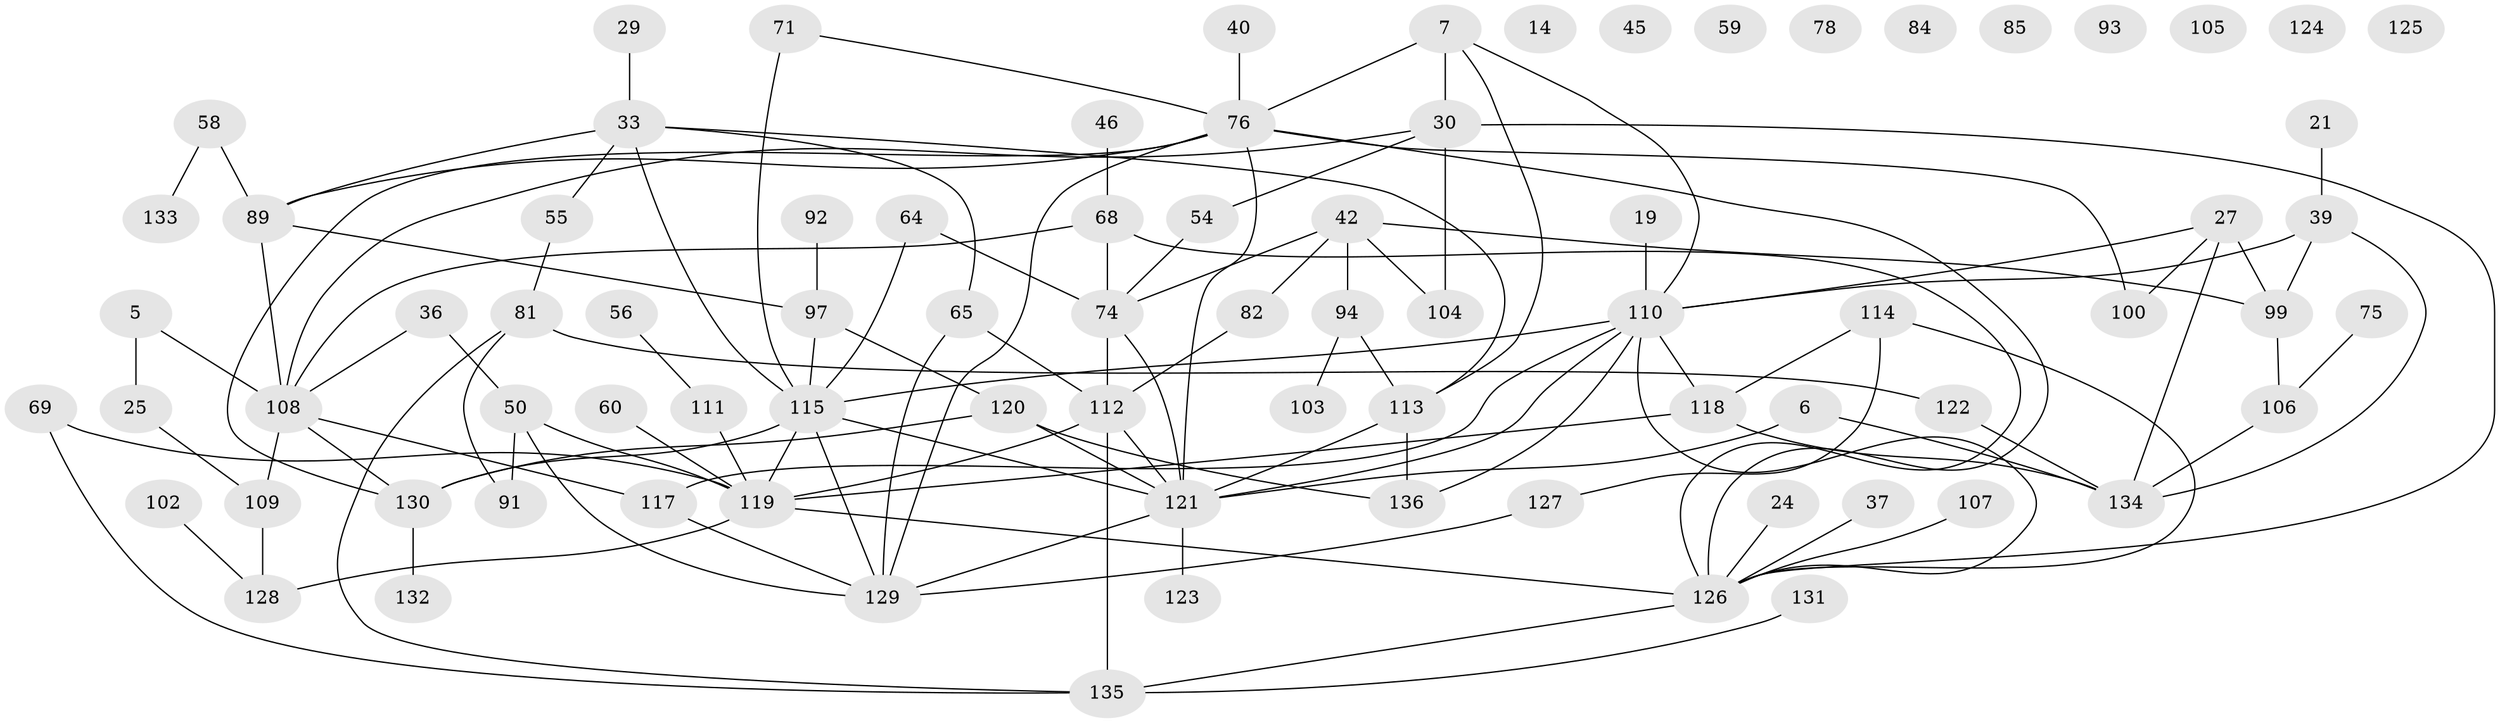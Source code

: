 // original degree distribution, {4: 0.16176470588235295, 3: 0.21323529411764705, 2: 0.20588235294117646, 5: 0.125, 6: 0.04411764705882353, 0: 0.07352941176470588, 1: 0.15441176470588236, 8: 0.014705882352941176, 7: 0.007352941176470588}
// Generated by graph-tools (version 1.1) at 2025/42/03/04/25 21:42:26]
// undirected, 81 vertices, 121 edges
graph export_dot {
graph [start="1"]
  node [color=gray90,style=filled];
  5;
  6;
  7;
  14;
  19;
  21;
  24;
  25;
  27;
  29;
  30 [super="+23"];
  33 [super="+2"];
  36;
  37;
  39;
  40;
  42 [super="+41"];
  45;
  46;
  50;
  54;
  55;
  56;
  58;
  59;
  60;
  64;
  65;
  68;
  69;
  71;
  74 [super="+38"];
  75;
  76 [super="+28+18+72"];
  78;
  81 [super="+34+31"];
  82;
  84;
  85;
  89;
  91;
  92;
  93;
  94;
  97 [super="+80"];
  99;
  100 [super="+73"];
  102;
  103 [super="+26"];
  104;
  105;
  106 [super="+79"];
  107;
  108 [super="+63"];
  109 [super="+77"];
  110 [super="+98"];
  111;
  112;
  113 [super="+52+35+61+70"];
  114;
  115 [super="+15+86"];
  117 [super="+53"];
  118 [super="+16+90+116"];
  119 [super="+44"];
  120;
  121 [super="+17+11+67+62+83"];
  122;
  123;
  124;
  125;
  126 [super="+9+87+96"];
  127 [super="+20"];
  128 [super="+57+95"];
  129 [super="+51+101"];
  130 [super="+49"];
  131;
  132;
  133;
  134 [super="+12"];
  135 [super="+66"];
  136;
  5 -- 25;
  5 -- 108;
  6 -- 134 [weight=2];
  6 -- 121;
  7 -- 30 [weight=2];
  7 -- 110;
  7 -- 76;
  7 -- 113;
  19 -- 110;
  21 -- 39;
  24 -- 126;
  25 -- 109;
  27 -- 99;
  27 -- 110;
  27 -- 134 [weight=2];
  27 -- 100;
  29 -- 33;
  30 -- 104;
  30 -- 108;
  30 -- 54;
  30 -- 126;
  33 -- 55;
  33 -- 89 [weight=2];
  33 -- 65;
  33 -- 113;
  33 -- 115;
  36 -- 50;
  36 -- 108;
  37 -- 126;
  39 -- 99;
  39 -- 134;
  39 -- 110;
  40 -- 76;
  42 -- 94;
  42 -- 99;
  42 -- 104;
  42 -- 82;
  42 -- 74;
  46 -- 68;
  50 -- 91;
  50 -- 119;
  50 -- 129;
  54 -- 74;
  55 -- 81;
  56 -- 111;
  58 -- 89;
  58 -- 133;
  60 -- 119;
  64 -- 74;
  64 -- 115;
  65 -- 112;
  65 -- 129;
  68 -- 74;
  68 -- 108;
  68 -- 126;
  69 -- 135;
  69 -- 119;
  71 -- 115;
  71 -- 76;
  74 -- 112 [weight=2];
  74 -- 121;
  75 -- 106;
  76 -- 126 [weight=3];
  76 -- 129 [weight=2];
  76 -- 130;
  76 -- 89 [weight=2];
  76 -- 100;
  76 -- 121;
  81 -- 122;
  81 -- 135;
  81 -- 91;
  82 -- 112;
  89 -- 108 [weight=2];
  89 -- 97;
  92 -- 97;
  94 -- 103 [weight=2];
  94 -- 113;
  97 -- 115 [weight=2];
  97 -- 120;
  99 -- 106 [weight=2];
  102 -- 128;
  106 -- 134;
  107 -- 126;
  108 -- 117;
  108 -- 130;
  108 -- 109;
  109 -- 128;
  110 -- 126 [weight=2];
  110 -- 136;
  110 -- 115;
  110 -- 121 [weight=2];
  110 -- 117;
  110 -- 118;
  111 -- 119;
  112 -- 135 [weight=2];
  112 -- 119;
  112 -- 121;
  113 -- 136;
  113 -- 121;
  114 -- 127;
  114 -- 126;
  114 -- 118;
  115 -- 129;
  115 -- 119 [weight=2];
  115 -- 130;
  115 -- 121;
  117 -- 129 [weight=3];
  118 -- 119;
  118 -- 134;
  119 -- 126 [weight=2];
  119 -- 128;
  120 -- 130;
  120 -- 136;
  120 -- 121;
  121 -- 129 [weight=2];
  121 -- 123;
  122 -- 134;
  126 -- 135 [weight=2];
  127 -- 129;
  130 -- 132;
  131 -- 135;
}
